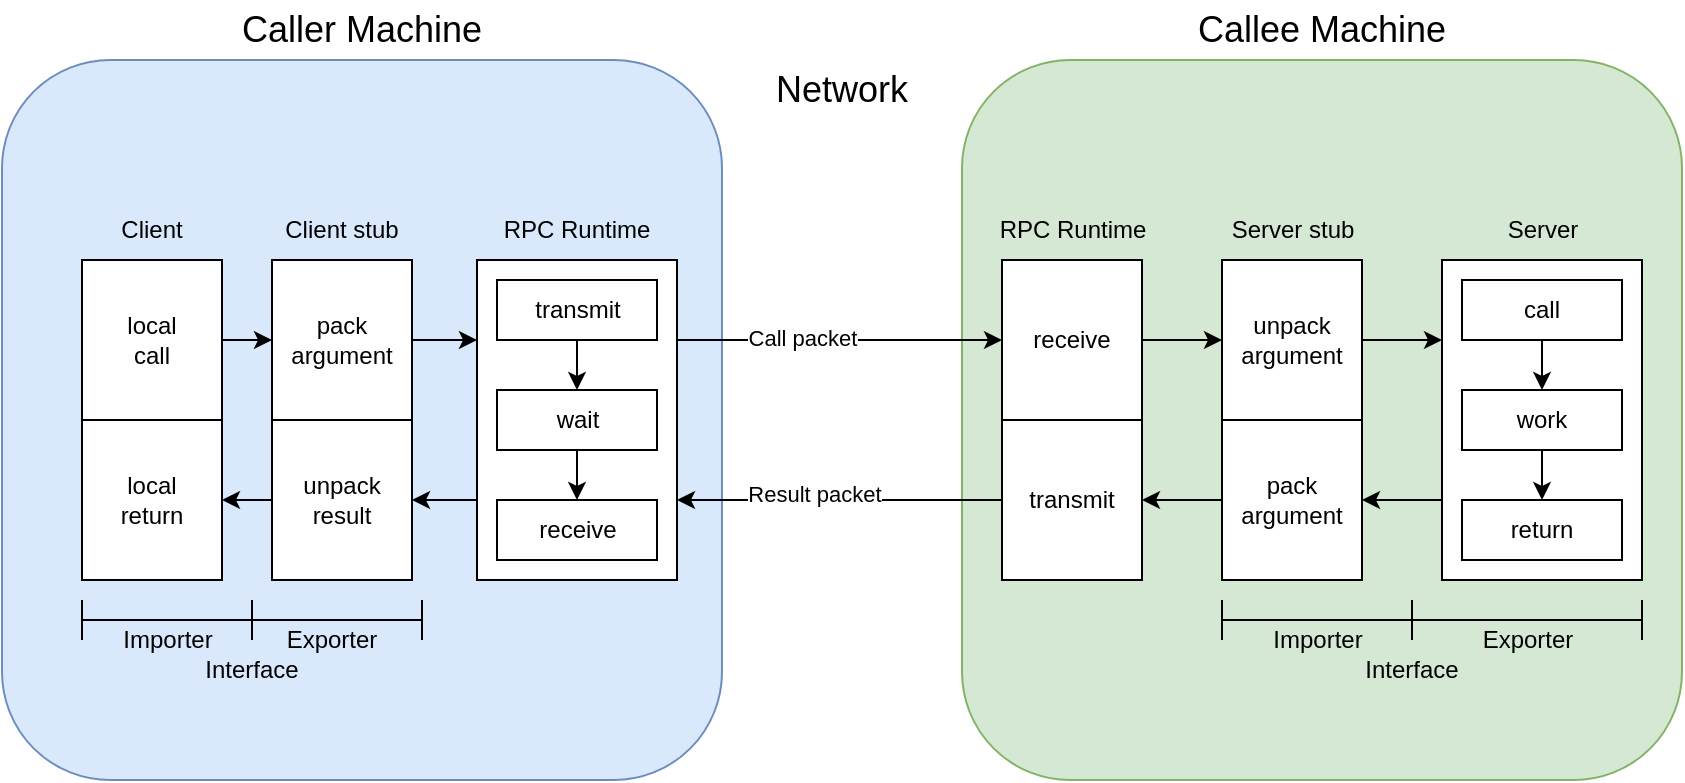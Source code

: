 <mxfile version="24.2.8" type="github">
  <diagram name="第 1 页" id="2tvYTRRnjQSYGdBFHZWL">
    <mxGraphModel dx="1013" dy="556" grid="1" gridSize="10" guides="1" tooltips="1" connect="1" arrows="1" fold="1" page="1" pageScale="1" pageWidth="1000" pageHeight="1000" math="0" shadow="0">
      <root>
        <mxCell id="0" />
        <mxCell id="1" parent="0" />
        <mxCell id="rlHkn-dnIAJqOaOp2ORN-1" value="" style="rounded=1;whiteSpace=wrap;html=1;fillColor=#dae8fc;strokeColor=#6c8ebf;" vertex="1" parent="1">
          <mxGeometry x="90" y="160" width="360" height="360" as="geometry" />
        </mxCell>
        <mxCell id="rlHkn-dnIAJqOaOp2ORN-3" value="" style="rounded=1;whiteSpace=wrap;html=1;fillColor=#d5e8d4;strokeColor=#82b366;" vertex="1" parent="1">
          <mxGeometry x="570" y="160" width="360" height="360" as="geometry" />
        </mxCell>
        <mxCell id="rlHkn-dnIAJqOaOp2ORN-18" style="edgeStyle=orthogonalEdgeStyle;rounded=0;orthogonalLoop=1;jettySize=auto;html=1;exitX=1;exitY=0.5;exitDx=0;exitDy=0;entryX=0;entryY=0.5;entryDx=0;entryDy=0;" edge="1" parent="1" source="rlHkn-dnIAJqOaOp2ORN-4" target="rlHkn-dnIAJqOaOp2ORN-9">
          <mxGeometry relative="1" as="geometry" />
        </mxCell>
        <mxCell id="rlHkn-dnIAJqOaOp2ORN-4" value="local&lt;div&gt;call&lt;/div&gt;" style="rounded=0;whiteSpace=wrap;html=1;" vertex="1" parent="1">
          <mxGeometry x="130" y="260" width="70" height="80" as="geometry" />
        </mxCell>
        <mxCell id="rlHkn-dnIAJqOaOp2ORN-7" value="local&lt;div&gt;return&lt;/div&gt;" style="rounded=0;whiteSpace=wrap;html=1;" vertex="1" parent="1">
          <mxGeometry x="130" y="340" width="70" height="80" as="geometry" />
        </mxCell>
        <mxCell id="rlHkn-dnIAJqOaOp2ORN-21" style="edgeStyle=orthogonalEdgeStyle;rounded=0;orthogonalLoop=1;jettySize=auto;html=1;exitX=0;exitY=0.5;exitDx=0;exitDy=0;entryX=1;entryY=0.5;entryDx=0;entryDy=0;" edge="1" parent="1" source="rlHkn-dnIAJqOaOp2ORN-8" target="rlHkn-dnIAJqOaOp2ORN-7">
          <mxGeometry relative="1" as="geometry" />
        </mxCell>
        <mxCell id="rlHkn-dnIAJqOaOp2ORN-8" value="unpack&lt;div&gt;result&lt;/div&gt;" style="rounded=0;whiteSpace=wrap;html=1;" vertex="1" parent="1">
          <mxGeometry x="225" y="340" width="70" height="80" as="geometry" />
        </mxCell>
        <mxCell id="rlHkn-dnIAJqOaOp2ORN-22" style="edgeStyle=orthogonalEdgeStyle;rounded=0;orthogonalLoop=1;jettySize=auto;html=1;exitX=0;exitY=0.75;exitDx=0;exitDy=0;entryX=1;entryY=0.5;entryDx=0;entryDy=0;" edge="1" parent="1" source="rlHkn-dnIAJqOaOp2ORN-10" target="rlHkn-dnIAJqOaOp2ORN-8">
          <mxGeometry relative="1" as="geometry" />
        </mxCell>
        <mxCell id="rlHkn-dnIAJqOaOp2ORN-39" style="edgeStyle=orthogonalEdgeStyle;rounded=0;orthogonalLoop=1;jettySize=auto;html=1;exitX=1;exitY=0.25;exitDx=0;exitDy=0;entryX=0;entryY=0.5;entryDx=0;entryDy=0;" edge="1" parent="1" source="rlHkn-dnIAJqOaOp2ORN-10" target="rlHkn-dnIAJqOaOp2ORN-35">
          <mxGeometry relative="1" as="geometry" />
        </mxCell>
        <mxCell id="rlHkn-dnIAJqOaOp2ORN-45" value="Call packet" style="edgeLabel;html=1;align=center;verticalAlign=middle;resizable=0;points=[];" vertex="1" connectable="0" parent="rlHkn-dnIAJqOaOp2ORN-39">
          <mxGeometry x="-0.238" y="1" relative="1" as="geometry">
            <mxPoint as="offset" />
          </mxGeometry>
        </mxCell>
        <mxCell id="rlHkn-dnIAJqOaOp2ORN-10" value="" style="rounded=0;whiteSpace=wrap;html=1;" vertex="1" parent="1">
          <mxGeometry x="327.5" y="260" width="100" height="160" as="geometry" />
        </mxCell>
        <mxCell id="rlHkn-dnIAJqOaOp2ORN-20" style="edgeStyle=orthogonalEdgeStyle;rounded=0;orthogonalLoop=1;jettySize=auto;html=1;exitX=1;exitY=0.5;exitDx=0;exitDy=0;entryX=0;entryY=0.25;entryDx=0;entryDy=0;" edge="1" parent="1" source="rlHkn-dnIAJqOaOp2ORN-9" target="rlHkn-dnIAJqOaOp2ORN-10">
          <mxGeometry relative="1" as="geometry" />
        </mxCell>
        <mxCell id="rlHkn-dnIAJqOaOp2ORN-9" value="pack&lt;div&gt;argument&lt;/div&gt;" style="rounded=0;whiteSpace=wrap;html=1;" vertex="1" parent="1">
          <mxGeometry x="225" y="260" width="70" height="80" as="geometry" />
        </mxCell>
        <mxCell id="rlHkn-dnIAJqOaOp2ORN-12" value="Client" style="text;html=1;align=center;verticalAlign=middle;whiteSpace=wrap;rounded=0;" vertex="1" parent="1">
          <mxGeometry x="135" y="230" width="60" height="30" as="geometry" />
        </mxCell>
        <mxCell id="rlHkn-dnIAJqOaOp2ORN-13" value="Client stub" style="text;html=1;align=center;verticalAlign=middle;whiteSpace=wrap;rounded=0;" vertex="1" parent="1">
          <mxGeometry x="230" y="230" width="60" height="30" as="geometry" />
        </mxCell>
        <mxCell id="rlHkn-dnIAJqOaOp2ORN-23" style="edgeStyle=orthogonalEdgeStyle;rounded=0;orthogonalLoop=1;jettySize=auto;html=1;exitX=0.5;exitY=1;exitDx=0;exitDy=0;entryX=0.5;entryY=0;entryDx=0;entryDy=0;" edge="1" parent="1" source="rlHkn-dnIAJqOaOp2ORN-14" target="rlHkn-dnIAJqOaOp2ORN-15">
          <mxGeometry relative="1" as="geometry" />
        </mxCell>
        <mxCell id="rlHkn-dnIAJqOaOp2ORN-14" value="transmit" style="rounded=0;whiteSpace=wrap;html=1;" vertex="1" parent="1">
          <mxGeometry x="337.5" y="270" width="80" height="30" as="geometry" />
        </mxCell>
        <mxCell id="rlHkn-dnIAJqOaOp2ORN-24" style="edgeStyle=orthogonalEdgeStyle;rounded=0;orthogonalLoop=1;jettySize=auto;html=1;exitX=0.5;exitY=1;exitDx=0;exitDy=0;entryX=0.5;entryY=0;entryDx=0;entryDy=0;" edge="1" parent="1" source="rlHkn-dnIAJqOaOp2ORN-15" target="rlHkn-dnIAJqOaOp2ORN-16">
          <mxGeometry relative="1" as="geometry" />
        </mxCell>
        <mxCell id="rlHkn-dnIAJqOaOp2ORN-15" value="wait" style="rounded=0;whiteSpace=wrap;html=1;" vertex="1" parent="1">
          <mxGeometry x="337.5" y="325" width="80" height="30" as="geometry" />
        </mxCell>
        <mxCell id="rlHkn-dnIAJqOaOp2ORN-16" value="receive" style="rounded=0;whiteSpace=wrap;html=1;" vertex="1" parent="1">
          <mxGeometry x="337.5" y="380" width="80" height="30" as="geometry" />
        </mxCell>
        <mxCell id="rlHkn-dnIAJqOaOp2ORN-17" value="RPC Runtime" style="text;html=1;align=center;verticalAlign=middle;whiteSpace=wrap;rounded=0;" vertex="1" parent="1">
          <mxGeometry x="330" y="230" width="95" height="30" as="geometry" />
        </mxCell>
        <mxCell id="rlHkn-dnIAJqOaOp2ORN-44" style="edgeStyle=orthogonalEdgeStyle;rounded=0;orthogonalLoop=1;jettySize=auto;html=1;exitX=0;exitY=0.75;exitDx=0;exitDy=0;entryX=1;entryY=0.5;entryDx=0;entryDy=0;" edge="1" parent="1" source="rlHkn-dnIAJqOaOp2ORN-26" target="rlHkn-dnIAJqOaOp2ORN-34">
          <mxGeometry relative="1" as="geometry" />
        </mxCell>
        <mxCell id="rlHkn-dnIAJqOaOp2ORN-26" value="" style="rounded=0;whiteSpace=wrap;html=1;" vertex="1" parent="1">
          <mxGeometry x="810" y="260" width="100" height="160" as="geometry" />
        </mxCell>
        <mxCell id="rlHkn-dnIAJqOaOp2ORN-27" style="edgeStyle=orthogonalEdgeStyle;rounded=0;orthogonalLoop=1;jettySize=auto;html=1;exitX=0.5;exitY=1;exitDx=0;exitDy=0;entryX=0.5;entryY=0;entryDx=0;entryDy=0;" edge="1" parent="1" source="rlHkn-dnIAJqOaOp2ORN-28" target="rlHkn-dnIAJqOaOp2ORN-30">
          <mxGeometry relative="1" as="geometry" />
        </mxCell>
        <mxCell id="rlHkn-dnIAJqOaOp2ORN-28" value="call" style="rounded=0;whiteSpace=wrap;html=1;" vertex="1" parent="1">
          <mxGeometry x="820" y="270" width="80" height="30" as="geometry" />
        </mxCell>
        <mxCell id="rlHkn-dnIAJqOaOp2ORN-29" style="edgeStyle=orthogonalEdgeStyle;rounded=0;orthogonalLoop=1;jettySize=auto;html=1;exitX=0.5;exitY=1;exitDx=0;exitDy=0;entryX=0.5;entryY=0;entryDx=0;entryDy=0;" edge="1" parent="1" source="rlHkn-dnIAJqOaOp2ORN-30" target="rlHkn-dnIAJqOaOp2ORN-31">
          <mxGeometry relative="1" as="geometry" />
        </mxCell>
        <mxCell id="rlHkn-dnIAJqOaOp2ORN-30" value="work" style="rounded=0;whiteSpace=wrap;html=1;" vertex="1" parent="1">
          <mxGeometry x="820" y="325" width="80" height="30" as="geometry" />
        </mxCell>
        <mxCell id="rlHkn-dnIAJqOaOp2ORN-31" value="return" style="rounded=0;whiteSpace=wrap;html=1;" vertex="1" parent="1">
          <mxGeometry x="820" y="380" width="80" height="30" as="geometry" />
        </mxCell>
        <mxCell id="rlHkn-dnIAJqOaOp2ORN-32" value="Server" style="text;html=1;align=center;verticalAlign=middle;whiteSpace=wrap;rounded=0;" vertex="1" parent="1">
          <mxGeometry x="812.5" y="230" width="95" height="30" as="geometry" />
        </mxCell>
        <mxCell id="rlHkn-dnIAJqOaOp2ORN-43" style="edgeStyle=orthogonalEdgeStyle;rounded=0;orthogonalLoop=1;jettySize=auto;html=1;exitX=1;exitY=0.5;exitDx=0;exitDy=0;entryX=0;entryY=0.25;entryDx=0;entryDy=0;" edge="1" parent="1" source="rlHkn-dnIAJqOaOp2ORN-33" target="rlHkn-dnIAJqOaOp2ORN-26">
          <mxGeometry relative="1" as="geometry" />
        </mxCell>
        <mxCell id="rlHkn-dnIAJqOaOp2ORN-33" value="unpack&lt;div&gt;argument&lt;/div&gt;" style="rounded=0;whiteSpace=wrap;html=1;" vertex="1" parent="1">
          <mxGeometry x="700" y="260" width="70" height="80" as="geometry" />
        </mxCell>
        <mxCell id="rlHkn-dnIAJqOaOp2ORN-42" style="edgeStyle=orthogonalEdgeStyle;rounded=0;orthogonalLoop=1;jettySize=auto;html=1;exitX=0;exitY=0.5;exitDx=0;exitDy=0;entryX=1;entryY=0.5;entryDx=0;entryDy=0;" edge="1" parent="1" source="rlHkn-dnIAJqOaOp2ORN-34" target="rlHkn-dnIAJqOaOp2ORN-36">
          <mxGeometry relative="1" as="geometry" />
        </mxCell>
        <mxCell id="rlHkn-dnIAJqOaOp2ORN-34" value="pack&lt;div&gt;argument&lt;/div&gt;" style="rounded=0;whiteSpace=wrap;html=1;" vertex="1" parent="1">
          <mxGeometry x="700" y="340" width="70" height="80" as="geometry" />
        </mxCell>
        <mxCell id="rlHkn-dnIAJqOaOp2ORN-41" style="edgeStyle=orthogonalEdgeStyle;rounded=0;orthogonalLoop=1;jettySize=auto;html=1;exitX=1;exitY=0.5;exitDx=0;exitDy=0;entryX=0;entryY=0.5;entryDx=0;entryDy=0;" edge="1" parent="1" source="rlHkn-dnIAJqOaOp2ORN-35" target="rlHkn-dnIAJqOaOp2ORN-33">
          <mxGeometry relative="1" as="geometry" />
        </mxCell>
        <mxCell id="rlHkn-dnIAJqOaOp2ORN-35" value="receive" style="rounded=0;whiteSpace=wrap;html=1;" vertex="1" parent="1">
          <mxGeometry x="590" y="260" width="70" height="80" as="geometry" />
        </mxCell>
        <mxCell id="rlHkn-dnIAJqOaOp2ORN-40" style="edgeStyle=orthogonalEdgeStyle;rounded=0;orthogonalLoop=1;jettySize=auto;html=1;exitX=0;exitY=0.5;exitDx=0;exitDy=0;entryX=1;entryY=0.75;entryDx=0;entryDy=0;" edge="1" parent="1" source="rlHkn-dnIAJqOaOp2ORN-36" target="rlHkn-dnIAJqOaOp2ORN-10">
          <mxGeometry relative="1" as="geometry" />
        </mxCell>
        <mxCell id="rlHkn-dnIAJqOaOp2ORN-46" value="Result packet" style="edgeLabel;html=1;align=center;verticalAlign=middle;resizable=0;points=[];" vertex="1" connectable="0" parent="rlHkn-dnIAJqOaOp2ORN-40">
          <mxGeometry x="0.162" y="-3" relative="1" as="geometry">
            <mxPoint as="offset" />
          </mxGeometry>
        </mxCell>
        <mxCell id="rlHkn-dnIAJqOaOp2ORN-36" value="transmit" style="rounded=0;whiteSpace=wrap;html=1;" vertex="1" parent="1">
          <mxGeometry x="590" y="340" width="70" height="80" as="geometry" />
        </mxCell>
        <mxCell id="rlHkn-dnIAJqOaOp2ORN-37" value="Server stub" style="text;html=1;align=center;verticalAlign=middle;whiteSpace=wrap;rounded=0;" vertex="1" parent="1">
          <mxGeometry x="687.5" y="230" width="95" height="30" as="geometry" />
        </mxCell>
        <mxCell id="rlHkn-dnIAJqOaOp2ORN-38" value="RPC Runtime" style="text;html=1;align=center;verticalAlign=middle;whiteSpace=wrap;rounded=0;" vertex="1" parent="1">
          <mxGeometry x="577.5" y="230" width="95" height="30" as="geometry" />
        </mxCell>
        <mxCell id="rlHkn-dnIAJqOaOp2ORN-50" value="Network" style="text;html=1;align=center;verticalAlign=middle;whiteSpace=wrap;rounded=0;fontSize=18;" vertex="1" parent="1">
          <mxGeometry x="470" y="160" width="80" height="30" as="geometry" />
        </mxCell>
        <mxCell id="rlHkn-dnIAJqOaOp2ORN-51" value="Caller Machine" style="text;html=1;align=center;verticalAlign=middle;whiteSpace=wrap;rounded=0;fontSize=18;" vertex="1" parent="1">
          <mxGeometry x="160" y="130" width="220" height="30" as="geometry" />
        </mxCell>
        <mxCell id="rlHkn-dnIAJqOaOp2ORN-52" value="Callee Machine" style="text;html=1;align=center;verticalAlign=middle;whiteSpace=wrap;rounded=0;fontSize=18;" vertex="1" parent="1">
          <mxGeometry x="640" y="130" width="220" height="30" as="geometry" />
        </mxCell>
        <mxCell id="rlHkn-dnIAJqOaOp2ORN-58" value="" style="shape=crossbar;whiteSpace=wrap;html=1;rounded=1;" vertex="1" parent="1">
          <mxGeometry x="130" y="430" width="85" height="20" as="geometry" />
        </mxCell>
        <mxCell id="rlHkn-dnIAJqOaOp2ORN-59" value="" style="shape=crossbar;whiteSpace=wrap;html=1;rounded=1;" vertex="1" parent="1">
          <mxGeometry x="215" y="430" width="85" height="20" as="geometry" />
        </mxCell>
        <mxCell id="rlHkn-dnIAJqOaOp2ORN-60" value="Importer" style="text;html=1;align=center;verticalAlign=middle;whiteSpace=wrap;rounded=0;" vertex="1" parent="1">
          <mxGeometry x="142.5" y="440" width="60" height="20" as="geometry" />
        </mxCell>
        <mxCell id="rlHkn-dnIAJqOaOp2ORN-61" value="Exporter" style="text;html=1;align=center;verticalAlign=middle;whiteSpace=wrap;rounded=0;" vertex="1" parent="1">
          <mxGeometry x="225" y="440" width="60" height="20" as="geometry" />
        </mxCell>
        <mxCell id="rlHkn-dnIAJqOaOp2ORN-62" value="Interface" style="text;html=1;align=center;verticalAlign=middle;whiteSpace=wrap;rounded=0;" vertex="1" parent="1">
          <mxGeometry x="185" y="450" width="60" height="30" as="geometry" />
        </mxCell>
        <mxCell id="rlHkn-dnIAJqOaOp2ORN-63" value="" style="shape=crossbar;whiteSpace=wrap;html=1;rounded=1;" vertex="1" parent="1">
          <mxGeometry x="700" y="430" width="95" height="20" as="geometry" />
        </mxCell>
        <mxCell id="rlHkn-dnIAJqOaOp2ORN-64" value="" style="shape=crossbar;whiteSpace=wrap;html=1;rounded=1;" vertex="1" parent="1">
          <mxGeometry x="795" y="430" width="115" height="20" as="geometry" />
        </mxCell>
        <mxCell id="rlHkn-dnIAJqOaOp2ORN-65" value="Importer" style="text;html=1;align=center;verticalAlign=middle;whiteSpace=wrap;rounded=0;" vertex="1" parent="1">
          <mxGeometry x="717.5" y="440" width="60" height="20" as="geometry" />
        </mxCell>
        <mxCell id="rlHkn-dnIAJqOaOp2ORN-66" value="Exporter" style="text;html=1;align=center;verticalAlign=middle;whiteSpace=wrap;rounded=0;" vertex="1" parent="1">
          <mxGeometry x="822.5" y="440" width="60" height="20" as="geometry" />
        </mxCell>
        <mxCell id="rlHkn-dnIAJqOaOp2ORN-67" value="Interface" style="text;html=1;align=center;verticalAlign=middle;whiteSpace=wrap;rounded=0;" vertex="1" parent="1">
          <mxGeometry x="765" y="450" width="60" height="30" as="geometry" />
        </mxCell>
      </root>
    </mxGraphModel>
  </diagram>
</mxfile>

